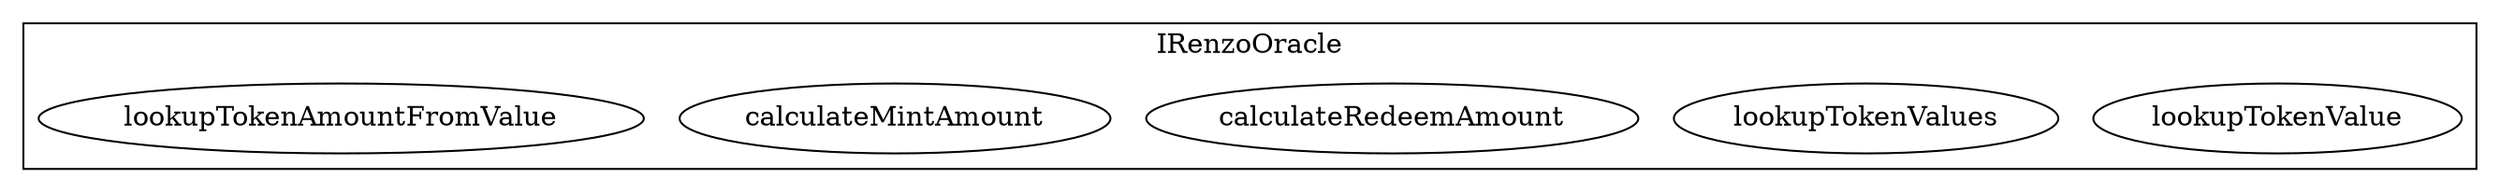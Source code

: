 strict digraph {
subgraph cluster_4605_IRenzoOracle {
label = "IRenzoOracle"
"4605_lookupTokenValue" [label="lookupTokenValue"]
"4605_lookupTokenValues" [label="lookupTokenValues"]
"4605_calculateRedeemAmount" [label="calculateRedeemAmount"]
"4605_calculateMintAmount" [label="calculateMintAmount"]
"4605_lookupTokenAmountFromValue" [label="lookupTokenAmountFromValue"]
}subgraph cluster_solidity {
label = "[Solidity]"
}
}